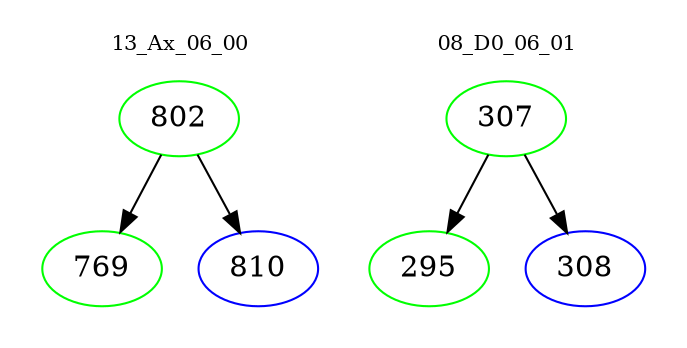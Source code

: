 digraph{
subgraph cluster_0 {
color = white
label = "13_Ax_06_00";
fontsize=10;
T0_802 [label="802", color="green"]
T0_802 -> T0_769 [color="black"]
T0_769 [label="769", color="green"]
T0_802 -> T0_810 [color="black"]
T0_810 [label="810", color="blue"]
}
subgraph cluster_1 {
color = white
label = "08_D0_06_01";
fontsize=10;
T1_307 [label="307", color="green"]
T1_307 -> T1_295 [color="black"]
T1_295 [label="295", color="green"]
T1_307 -> T1_308 [color="black"]
T1_308 [label="308", color="blue"]
}
}
